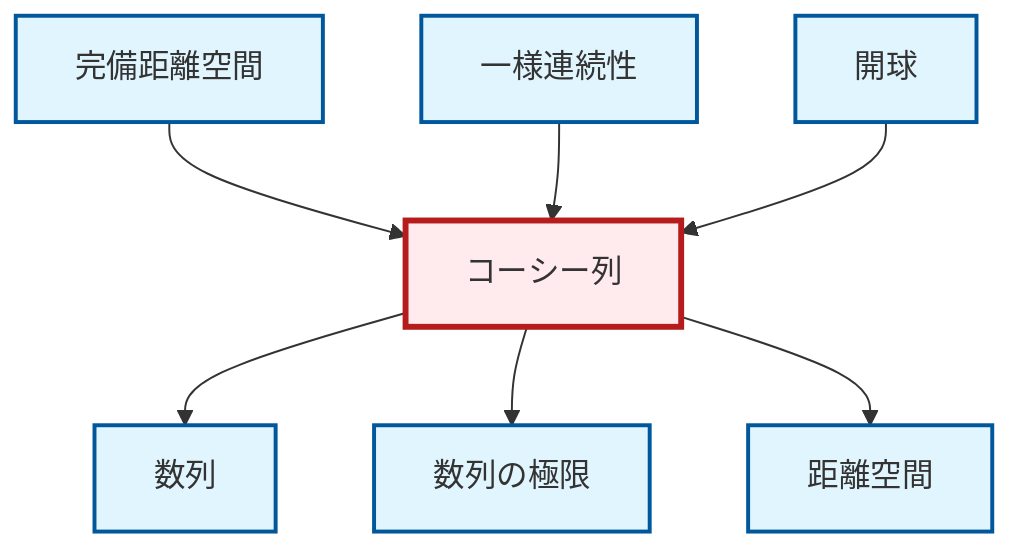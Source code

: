 graph TD
    classDef definition fill:#e1f5fe,stroke:#01579b,stroke-width:2px
    classDef theorem fill:#f3e5f5,stroke:#4a148c,stroke-width:2px
    classDef axiom fill:#fff3e0,stroke:#e65100,stroke-width:2px
    classDef example fill:#e8f5e9,stroke:#1b5e20,stroke-width:2px
    classDef current fill:#ffebee,stroke:#b71c1c,stroke-width:3px
    def-cauchy-sequence["コーシー列"]:::definition
    def-metric-space["距離空間"]:::definition
    def-complete-metric-space["完備距離空間"]:::definition
    def-uniform-continuity["一様連続性"]:::definition
    def-sequence["数列"]:::definition
    def-open-ball["開球"]:::definition
    def-limit["数列の極限"]:::definition
    def-cauchy-sequence --> def-sequence
    def-complete-metric-space --> def-cauchy-sequence
    def-uniform-continuity --> def-cauchy-sequence
    def-open-ball --> def-cauchy-sequence
    def-cauchy-sequence --> def-limit
    def-cauchy-sequence --> def-metric-space
    class def-cauchy-sequence current